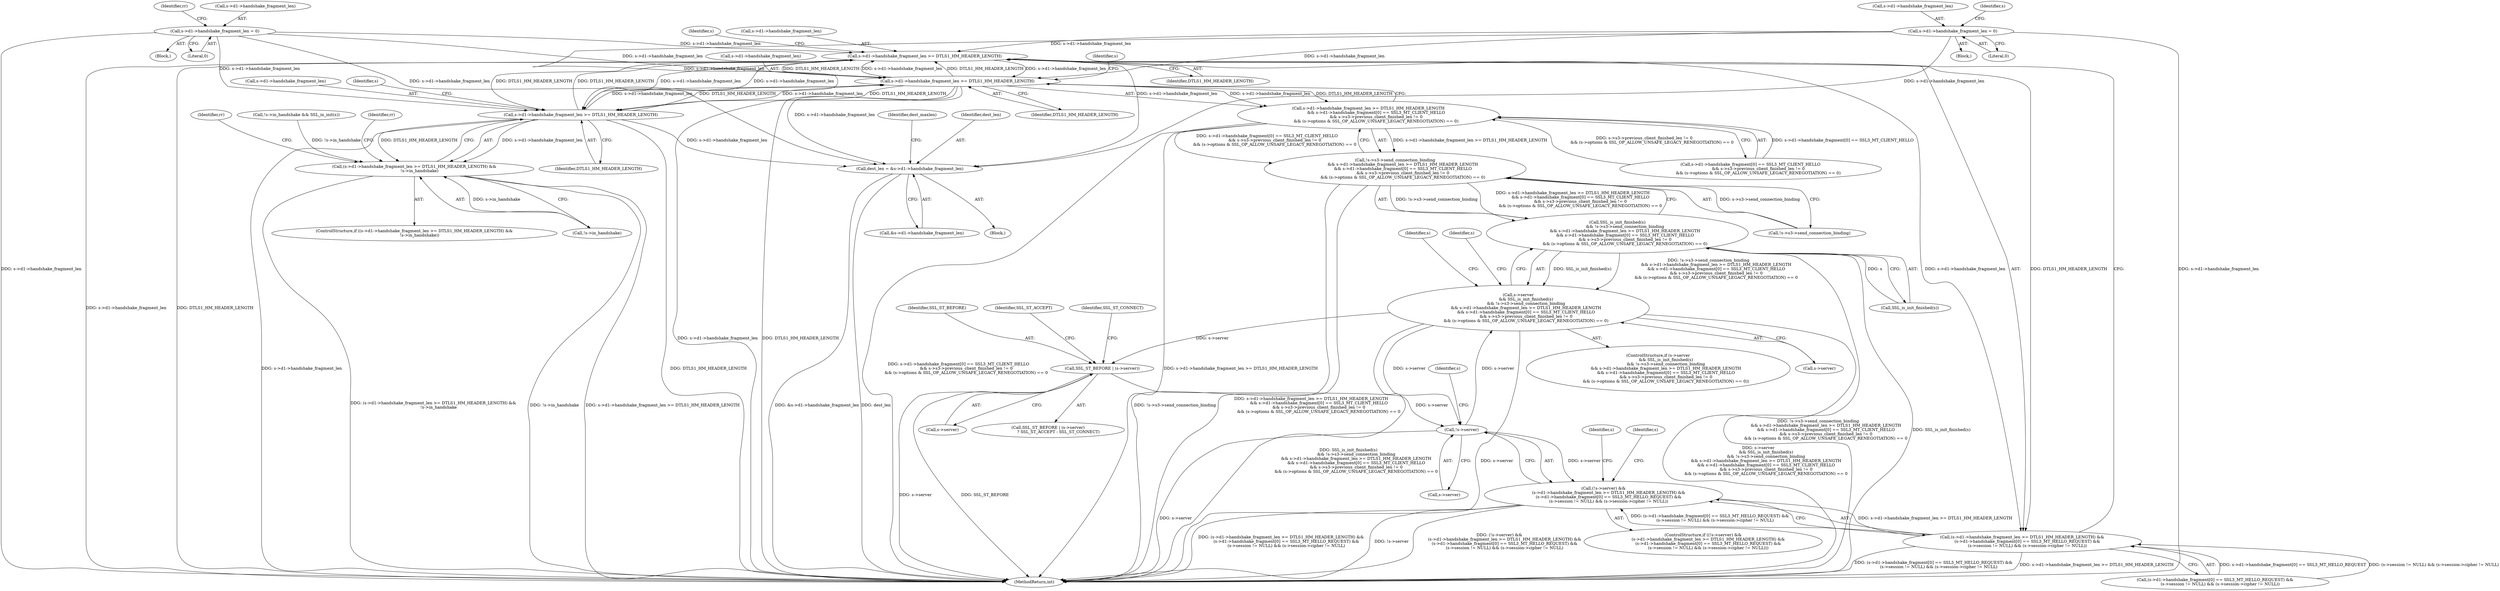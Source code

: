 digraph "0_openssl_e9bbefbf0f24c57645e7ad6a5a71ae649d18ac8e@pointer" {
"1000858" [label="(Call,s->d1->handshake_fragment_len >= DTLS1_HM_HEADER_LENGTH)"];
"1001065" [label="(Call,s->d1->handshake_fragment_len >= DTLS1_HM_HEADER_LENGTH)"];
"1001098" [label="(Call,s->d1->handshake_fragment_len = 0)"];
"1000858" [label="(Call,s->d1->handshake_fragment_len >= DTLS1_HM_HEADER_LENGTH)"];
"1000889" [label="(Call,s->d1->handshake_fragment_len = 0)"];
"1001546" [label="(Call,s->d1->handshake_fragment_len >= DTLS1_HM_HEADER_LENGTH)"];
"1000684" [label="(Call,dest_len = &s->d1->handshake_fragment_len)"];
"1000857" [label="(Call,(s->d1->handshake_fragment_len >= DTLS1_HM_HEADER_LENGTH) &&\n        (s->d1->handshake_fragment[0] == SSL3_MT_HELLO_REQUEST) &&\n        (s->session != NULL) && (s->session->cipher != NULL))"];
"1000852" [label="(Call,(!s->server) &&\n        (s->d1->handshake_fragment_len >= DTLS1_HM_HEADER_LENGTH) &&\n        (s->d1->handshake_fragment[0] == SSL3_MT_HELLO_REQUEST) &&\n        (s->session != NULL) && (s->session->cipher != NULL))"];
"1001545" [label="(Call,(s->d1->handshake_fragment_len >= DTLS1_HM_HEADER_LENGTH) &&\n        !s->in_handshake)"];
"1001064" [label="(Call,s->d1->handshake_fragment_len >= DTLS1_HM_HEADER_LENGTH\n            && s->d1->handshake_fragment[0] == SSL3_MT_CLIENT_HELLO\n            && s->s3->previous_client_finished_len != 0\n            && (s->options & SSL_OP_ALLOW_UNSAFE_LEGACY_RENEGOTIATION) == 0)"];
"1001057" [label="(Call,!s->s3->send_connection_binding\n            && s->d1->handshake_fragment_len >= DTLS1_HM_HEADER_LENGTH\n            && s->d1->handshake_fragment[0] == SSL3_MT_CLIENT_HELLO\n            && s->s3->previous_client_finished_len != 0\n            && (s->options & SSL_OP_ALLOW_UNSAFE_LEGACY_RENEGOTIATION) == 0)"];
"1001054" [label="(Call,SSL_is_init_finished(s)\n            && !s->s3->send_connection_binding\n            && s->d1->handshake_fragment_len >= DTLS1_HM_HEADER_LENGTH\n            && s->d1->handshake_fragment[0] == SSL3_MT_CLIENT_HELLO\n            && s->s3->previous_client_finished_len != 0\n            && (s->options & SSL_OP_ALLOW_UNSAFE_LEGACY_RENEGOTIATION) == 0)"];
"1001050" [label="(Call,s->server\n            && SSL_is_init_finished(s)\n            && !s->s3->send_connection_binding\n            && s->d1->handshake_fragment_len >= DTLS1_HM_HEADER_LENGTH\n            && s->d1->handshake_fragment[0] == SSL3_MT_CLIENT_HELLO\n            && s->s3->previous_client_finished_len != 0\n            && (s->options & SSL_OP_ALLOW_UNSAFE_LEGACY_RENEGOTIATION) == 0)"];
"1000853" [label="(Call,!s->server)"];
"1001628" [label="(Call,SSL_ST_BEFORE | (s->server))"];
"1000853" [label="(Call,!s->server)"];
"1000890" [label="(Call,s->d1->handshake_fragment_len)"];
"1000859" [label="(Call,s->d1->handshake_fragment_len)"];
"1001065" [label="(Call,s->d1->handshake_fragment_len >= DTLS1_HM_HEADER_LENGTH)"];
"1000888" [label="(Block,)"];
"1000685" [label="(Identifier,dest_len)"];
"1000864" [label="(Identifier,DTLS1_HM_HEADER_LENGTH)"];
"1000902" [label="(Identifier,s)"];
"1000858" [label="(Call,s->d1->handshake_fragment_len >= DTLS1_HM_HEADER_LENGTH)"];
"1001077" [label="(Identifier,s)"];
"1001052" [label="(Identifier,s)"];
"1001057" [label="(Call,!s->s3->send_connection_binding\n            && s->d1->handshake_fragment_len >= DTLS1_HM_HEADER_LENGTH\n            && s->d1->handshake_fragment[0] == SSL3_MT_CLIENT_HELLO\n            && s->s3->previous_client_finished_len != 0\n            && (s->options & SSL_OP_ALLOW_UNSAFE_LEGACY_RENEGOTIATION) == 0)"];
"1000854" [label="(Call,s->server)"];
"1001101" [label="(Identifier,s)"];
"1001071" [label="(Identifier,DTLS1_HM_HEADER_LENGTH)"];
"1001066" [label="(Call,s->d1->handshake_fragment_len)"];
"1001544" [label="(ControlStructure,if ((s->d1->handshake_fragment_len >= DTLS1_HM_HEADER_LENGTH) &&\n        !s->in_handshake))"];
"1001628" [label="(Call,SSL_ST_BEFORE | (s->server))"];
"1001819" [label="(MethodReturn,int)"];
"1000686" [label="(Call,&s->d1->handshake_fragment_len)"];
"1000668" [label="(Block,)"];
"1000800" [label="(Identifier,dest_maxlen)"];
"1000865" [label="(Call,(s->d1->handshake_fragment[0] == SSL3_MT_HELLO_REQUEST) &&\n        (s->session != NULL) && (s->session->cipher != NULL))"];
"1001630" [label="(Call,s->server)"];
"1001104" [label="(Literal,0)"];
"1001553" [label="(Call,!s->in_handshake)"];
"1000684" [label="(Call,dest_len = &s->d1->handshake_fragment_len)"];
"1001055" [label="(Call,SSL_is_init_finished(s))"];
"1001049" [label="(ControlStructure,if (s->server\n            && SSL_is_init_finished(s)\n            && !s->s3->send_connection_binding\n            && s->d1->handshake_fragment_len >= DTLS1_HM_HEADER_LENGTH\n            && s->d1->handshake_fragment[0] == SSL3_MT_CLIENT_HELLO\n            && s->s3->previous_client_finished_len != 0\n            && (s->options & SSL_OP_ALLOW_UNSAFE_LEGACY_RENEGOTIATION) == 0))"];
"1001050" [label="(Call,s->server\n            && SSL_is_init_finished(s)\n            && !s->s3->send_connection_binding\n            && s->d1->handshake_fragment_len >= DTLS1_HM_HEADER_LENGTH\n            && s->d1->handshake_fragment[0] == SSL3_MT_CLIENT_HELLO\n            && s->s3->previous_client_finished_len != 0\n            && (s->options & SSL_OP_ALLOW_UNSAFE_LEGACY_RENEGOTIATION) == 0)"];
"1001054" [label="(Call,SSL_is_init_finished(s)\n            && !s->s3->send_connection_binding\n            && s->d1->handshake_fragment_len >= DTLS1_HM_HEADER_LENGTH\n            && s->d1->handshake_fragment[0] == SSL3_MT_CLIENT_HELLO\n            && s->s3->previous_client_finished_len != 0\n            && (s->options & SSL_OP_ALLOW_UNSAFE_LEGACY_RENEGOTIATION) == 0)"];
"1000857" [label="(Call,(s->d1->handshake_fragment_len >= DTLS1_HM_HEADER_LENGTH) &&\n        (s->d1->handshake_fragment[0] == SSL3_MT_HELLO_REQUEST) &&\n        (s->session != NULL) && (s->session->cipher != NULL))"];
"1001629" [label="(Identifier,SSL_ST_BEFORE)"];
"1001705" [label="(Identifier,rr)"];
"1000895" [label="(Literal,0)"];
"1000852" [label="(Call,(!s->server) &&\n        (s->d1->handshake_fragment_len >= DTLS1_HM_HEADER_LENGTH) &&\n        (s->d1->handshake_fragment[0] == SSL3_MT_HELLO_REQUEST) &&\n        (s->session != NULL) && (s->session->cipher != NULL))"];
"1001051" [label="(Call,s->server)"];
"1001633" [label="(Identifier,SSL_ST_ACCEPT)"];
"1001119" [label="(Identifier,s)"];
"1001072" [label="(Call,s->d1->handshake_fragment[0] == SSL3_MT_CLIENT_HELLO\n            && s->s3->previous_client_finished_len != 0\n            && (s->options & SSL_OP_ALLOW_UNSAFE_LEGACY_RENEGOTIATION) == 0)"];
"1001097" [label="(Block,)"];
"1000889" [label="(Call,s->d1->handshake_fragment_len = 0)"];
"1001107" [label="(Identifier,rr)"];
"1001634" [label="(Identifier,SSL_ST_CONNECT)"];
"1001546" [label="(Call,s->d1->handshake_fragment_len >= DTLS1_HM_HEADER_LENGTH)"];
"1001058" [label="(Call,!s->s3->send_connection_binding)"];
"1001561" [label="(Identifier,rr)"];
"1001547" [label="(Call,s->d1->handshake_fragment_len)"];
"1000861" [label="(Identifier,s)"];
"1001064" [label="(Call,s->d1->handshake_fragment_len >= DTLS1_HM_HEADER_LENGTH\n            && s->d1->handshake_fragment[0] == SSL3_MT_CLIENT_HELLO\n            && s->s3->previous_client_finished_len != 0\n            && (s->options & SSL_OP_ALLOW_UNSAFE_LEGACY_RENEGOTIATION) == 0)"];
"1001099" [label="(Call,s->d1->handshake_fragment_len)"];
"1001552" [label="(Identifier,DTLS1_HM_HEADER_LENGTH)"];
"1000892" [label="(Identifier,s)"];
"1001098" [label="(Call,s->d1->handshake_fragment_len = 0)"];
"1000870" [label="(Identifier,s)"];
"1000229" [label="(Call,!s->in_handshake && SSL_in_init(s))"];
"1001555" [label="(Identifier,s)"];
"1001545" [label="(Call,(s->d1->handshake_fragment_len >= DTLS1_HM_HEADER_LENGTH) &&\n        !s->in_handshake)"];
"1001627" [label="(Call,SSL_ST_BEFORE | (s->server)\n                ? SSL_ST_ACCEPT : SSL_ST_CONNECT)"];
"1000851" [label="(ControlStructure,if ((!s->server) &&\n        (s->d1->handshake_fragment_len >= DTLS1_HM_HEADER_LENGTH) &&\n        (s->d1->handshake_fragment[0] == SSL3_MT_HELLO_REQUEST) &&\n        (s->session != NULL) && (s->session->cipher != NULL)))"];
"1000858" -> "1000857"  [label="AST: "];
"1000858" -> "1000864"  [label="CFG: "];
"1000859" -> "1000858"  [label="AST: "];
"1000864" -> "1000858"  [label="AST: "];
"1000870" -> "1000858"  [label="CFG: "];
"1000857" -> "1000858"  [label="CFG: "];
"1000858" -> "1001819"  [label="DDG: s->d1->handshake_fragment_len"];
"1000858" -> "1001819"  [label="DDG: DTLS1_HM_HEADER_LENGTH"];
"1000858" -> "1000684"  [label="DDG: s->d1->handshake_fragment_len"];
"1000858" -> "1000857"  [label="DDG: s->d1->handshake_fragment_len"];
"1000858" -> "1000857"  [label="DDG: DTLS1_HM_HEADER_LENGTH"];
"1001065" -> "1000858"  [label="DDG: s->d1->handshake_fragment_len"];
"1001065" -> "1000858"  [label="DDG: DTLS1_HM_HEADER_LENGTH"];
"1001098" -> "1000858"  [label="DDG: s->d1->handshake_fragment_len"];
"1000889" -> "1000858"  [label="DDG: s->d1->handshake_fragment_len"];
"1001546" -> "1000858"  [label="DDG: s->d1->handshake_fragment_len"];
"1001546" -> "1000858"  [label="DDG: DTLS1_HM_HEADER_LENGTH"];
"1000858" -> "1001065"  [label="DDG: s->d1->handshake_fragment_len"];
"1000858" -> "1001065"  [label="DDG: DTLS1_HM_HEADER_LENGTH"];
"1000858" -> "1001546"  [label="DDG: s->d1->handshake_fragment_len"];
"1000858" -> "1001546"  [label="DDG: DTLS1_HM_HEADER_LENGTH"];
"1001065" -> "1001064"  [label="AST: "];
"1001065" -> "1001071"  [label="CFG: "];
"1001066" -> "1001065"  [label="AST: "];
"1001071" -> "1001065"  [label="AST: "];
"1001077" -> "1001065"  [label="CFG: "];
"1001064" -> "1001065"  [label="CFG: "];
"1001065" -> "1001819"  [label="DDG: s->d1->handshake_fragment_len"];
"1001065" -> "1001819"  [label="DDG: DTLS1_HM_HEADER_LENGTH"];
"1001065" -> "1000684"  [label="DDG: s->d1->handshake_fragment_len"];
"1001065" -> "1001064"  [label="DDG: s->d1->handshake_fragment_len"];
"1001065" -> "1001064"  [label="DDG: DTLS1_HM_HEADER_LENGTH"];
"1001098" -> "1001065"  [label="DDG: s->d1->handshake_fragment_len"];
"1000889" -> "1001065"  [label="DDG: s->d1->handshake_fragment_len"];
"1001546" -> "1001065"  [label="DDG: s->d1->handshake_fragment_len"];
"1001546" -> "1001065"  [label="DDG: DTLS1_HM_HEADER_LENGTH"];
"1001065" -> "1001546"  [label="DDG: s->d1->handshake_fragment_len"];
"1001065" -> "1001546"  [label="DDG: DTLS1_HM_HEADER_LENGTH"];
"1001098" -> "1001097"  [label="AST: "];
"1001098" -> "1001104"  [label="CFG: "];
"1001099" -> "1001098"  [label="AST: "];
"1001104" -> "1001098"  [label="AST: "];
"1001107" -> "1001098"  [label="CFG: "];
"1001098" -> "1001819"  [label="DDG: s->d1->handshake_fragment_len"];
"1001098" -> "1000684"  [label="DDG: s->d1->handshake_fragment_len"];
"1001098" -> "1001546"  [label="DDG: s->d1->handshake_fragment_len"];
"1000889" -> "1000888"  [label="AST: "];
"1000889" -> "1000895"  [label="CFG: "];
"1000890" -> "1000889"  [label="AST: "];
"1000895" -> "1000889"  [label="AST: "];
"1000902" -> "1000889"  [label="CFG: "];
"1000889" -> "1001819"  [label="DDG: s->d1->handshake_fragment_len"];
"1000889" -> "1000684"  [label="DDG: s->d1->handshake_fragment_len"];
"1000889" -> "1001546"  [label="DDG: s->d1->handshake_fragment_len"];
"1001546" -> "1001545"  [label="AST: "];
"1001546" -> "1001552"  [label="CFG: "];
"1001547" -> "1001546"  [label="AST: "];
"1001552" -> "1001546"  [label="AST: "];
"1001555" -> "1001546"  [label="CFG: "];
"1001545" -> "1001546"  [label="CFG: "];
"1001546" -> "1001819"  [label="DDG: s->d1->handshake_fragment_len"];
"1001546" -> "1001819"  [label="DDG: DTLS1_HM_HEADER_LENGTH"];
"1001546" -> "1000684"  [label="DDG: s->d1->handshake_fragment_len"];
"1001546" -> "1001545"  [label="DDG: s->d1->handshake_fragment_len"];
"1001546" -> "1001545"  [label="DDG: DTLS1_HM_HEADER_LENGTH"];
"1000684" -> "1000668"  [label="AST: "];
"1000684" -> "1000686"  [label="CFG: "];
"1000685" -> "1000684"  [label="AST: "];
"1000686" -> "1000684"  [label="AST: "];
"1000800" -> "1000684"  [label="CFG: "];
"1000684" -> "1001819"  [label="DDG: dest_len"];
"1000684" -> "1001819"  [label="DDG: &s->d1->handshake_fragment_len"];
"1000857" -> "1000852"  [label="AST: "];
"1000857" -> "1000865"  [label="CFG: "];
"1000865" -> "1000857"  [label="AST: "];
"1000852" -> "1000857"  [label="CFG: "];
"1000857" -> "1001819"  [label="DDG: s->d1->handshake_fragment_len >= DTLS1_HM_HEADER_LENGTH"];
"1000857" -> "1001819"  [label="DDG: (s->d1->handshake_fragment[0] == SSL3_MT_HELLO_REQUEST) &&\n        (s->session != NULL) && (s->session->cipher != NULL)"];
"1000857" -> "1000852"  [label="DDG: s->d1->handshake_fragment_len >= DTLS1_HM_HEADER_LENGTH"];
"1000857" -> "1000852"  [label="DDG: (s->d1->handshake_fragment[0] == SSL3_MT_HELLO_REQUEST) &&\n        (s->session != NULL) && (s->session->cipher != NULL)"];
"1000865" -> "1000857"  [label="DDG: s->d1->handshake_fragment[0] == SSL3_MT_HELLO_REQUEST"];
"1000865" -> "1000857"  [label="DDG: (s->session != NULL) && (s->session->cipher != NULL)"];
"1000852" -> "1000851"  [label="AST: "];
"1000852" -> "1000853"  [label="CFG: "];
"1000853" -> "1000852"  [label="AST: "];
"1000892" -> "1000852"  [label="CFG: "];
"1001052" -> "1000852"  [label="CFG: "];
"1000852" -> "1001819"  [label="DDG: (s->d1->handshake_fragment_len >= DTLS1_HM_HEADER_LENGTH) &&\n        (s->d1->handshake_fragment[0] == SSL3_MT_HELLO_REQUEST) &&\n        (s->session != NULL) && (s->session->cipher != NULL)"];
"1000852" -> "1001819"  [label="DDG: !s->server"];
"1000852" -> "1001819"  [label="DDG: (!s->server) &&\n        (s->d1->handshake_fragment_len >= DTLS1_HM_HEADER_LENGTH) &&\n        (s->d1->handshake_fragment[0] == SSL3_MT_HELLO_REQUEST) &&\n        (s->session != NULL) && (s->session->cipher != NULL)"];
"1000853" -> "1000852"  [label="DDG: s->server"];
"1001545" -> "1001544"  [label="AST: "];
"1001545" -> "1001553"  [label="CFG: "];
"1001553" -> "1001545"  [label="AST: "];
"1001561" -> "1001545"  [label="CFG: "];
"1001705" -> "1001545"  [label="CFG: "];
"1001545" -> "1001819"  [label="DDG: (s->d1->handshake_fragment_len >= DTLS1_HM_HEADER_LENGTH) &&\n        !s->in_handshake"];
"1001545" -> "1001819"  [label="DDG: !s->in_handshake"];
"1001545" -> "1001819"  [label="DDG: s->d1->handshake_fragment_len >= DTLS1_HM_HEADER_LENGTH"];
"1000229" -> "1001545"  [label="DDG: !s->in_handshake"];
"1001553" -> "1001545"  [label="DDG: s->in_handshake"];
"1001064" -> "1001057"  [label="AST: "];
"1001064" -> "1001072"  [label="CFG: "];
"1001072" -> "1001064"  [label="AST: "];
"1001057" -> "1001064"  [label="CFG: "];
"1001064" -> "1001819"  [label="DDG: s->d1->handshake_fragment[0] == SSL3_MT_CLIENT_HELLO\n            && s->s3->previous_client_finished_len != 0\n            && (s->options & SSL_OP_ALLOW_UNSAFE_LEGACY_RENEGOTIATION) == 0"];
"1001064" -> "1001819"  [label="DDG: s->d1->handshake_fragment_len >= DTLS1_HM_HEADER_LENGTH"];
"1001064" -> "1001057"  [label="DDG: s->d1->handshake_fragment_len >= DTLS1_HM_HEADER_LENGTH"];
"1001064" -> "1001057"  [label="DDG: s->d1->handshake_fragment[0] == SSL3_MT_CLIENT_HELLO\n            && s->s3->previous_client_finished_len != 0\n            && (s->options & SSL_OP_ALLOW_UNSAFE_LEGACY_RENEGOTIATION) == 0"];
"1001072" -> "1001064"  [label="DDG: s->d1->handshake_fragment[0] == SSL3_MT_CLIENT_HELLO"];
"1001072" -> "1001064"  [label="DDG: s->s3->previous_client_finished_len != 0\n            && (s->options & SSL_OP_ALLOW_UNSAFE_LEGACY_RENEGOTIATION) == 0"];
"1001057" -> "1001054"  [label="AST: "];
"1001057" -> "1001058"  [label="CFG: "];
"1001058" -> "1001057"  [label="AST: "];
"1001054" -> "1001057"  [label="CFG: "];
"1001057" -> "1001819"  [label="DDG: !s->s3->send_connection_binding"];
"1001057" -> "1001819"  [label="DDG: s->d1->handshake_fragment_len >= DTLS1_HM_HEADER_LENGTH\n            && s->d1->handshake_fragment[0] == SSL3_MT_CLIENT_HELLO\n            && s->s3->previous_client_finished_len != 0\n            && (s->options & SSL_OP_ALLOW_UNSAFE_LEGACY_RENEGOTIATION) == 0"];
"1001057" -> "1001054"  [label="DDG: !s->s3->send_connection_binding"];
"1001057" -> "1001054"  [label="DDG: s->d1->handshake_fragment_len >= DTLS1_HM_HEADER_LENGTH\n            && s->d1->handshake_fragment[0] == SSL3_MT_CLIENT_HELLO\n            && s->s3->previous_client_finished_len != 0\n            && (s->options & SSL_OP_ALLOW_UNSAFE_LEGACY_RENEGOTIATION) == 0"];
"1001058" -> "1001057"  [label="DDG: s->s3->send_connection_binding"];
"1001054" -> "1001050"  [label="AST: "];
"1001054" -> "1001055"  [label="CFG: "];
"1001055" -> "1001054"  [label="AST: "];
"1001050" -> "1001054"  [label="CFG: "];
"1001054" -> "1001819"  [label="DDG: SSL_is_init_finished(s)"];
"1001054" -> "1001819"  [label="DDG: !s->s3->send_connection_binding\n            && s->d1->handshake_fragment_len >= DTLS1_HM_HEADER_LENGTH\n            && s->d1->handshake_fragment[0] == SSL3_MT_CLIENT_HELLO\n            && s->s3->previous_client_finished_len != 0\n            && (s->options & SSL_OP_ALLOW_UNSAFE_LEGACY_RENEGOTIATION) == 0"];
"1001054" -> "1001050"  [label="DDG: SSL_is_init_finished(s)"];
"1001054" -> "1001050"  [label="DDG: !s->s3->send_connection_binding\n            && s->d1->handshake_fragment_len >= DTLS1_HM_HEADER_LENGTH\n            && s->d1->handshake_fragment[0] == SSL3_MT_CLIENT_HELLO\n            && s->s3->previous_client_finished_len != 0\n            && (s->options & SSL_OP_ALLOW_UNSAFE_LEGACY_RENEGOTIATION) == 0"];
"1001055" -> "1001054"  [label="DDG: s"];
"1001050" -> "1001049"  [label="AST: "];
"1001050" -> "1001051"  [label="CFG: "];
"1001051" -> "1001050"  [label="AST: "];
"1001101" -> "1001050"  [label="CFG: "];
"1001119" -> "1001050"  [label="CFG: "];
"1001050" -> "1001819"  [label="DDG: s->server"];
"1001050" -> "1001819"  [label="DDG: s->server\n            && SSL_is_init_finished(s)\n            && !s->s3->send_connection_binding\n            && s->d1->handshake_fragment_len >= DTLS1_HM_HEADER_LENGTH\n            && s->d1->handshake_fragment[0] == SSL3_MT_CLIENT_HELLO\n            && s->s3->previous_client_finished_len != 0\n            && (s->options & SSL_OP_ALLOW_UNSAFE_LEGACY_RENEGOTIATION) == 0"];
"1001050" -> "1001819"  [label="DDG: SSL_is_init_finished(s)\n            && !s->s3->send_connection_binding\n            && s->d1->handshake_fragment_len >= DTLS1_HM_HEADER_LENGTH\n            && s->d1->handshake_fragment[0] == SSL3_MT_CLIENT_HELLO\n            && s->s3->previous_client_finished_len != 0\n            && (s->options & SSL_OP_ALLOW_UNSAFE_LEGACY_RENEGOTIATION) == 0"];
"1001050" -> "1000853"  [label="DDG: s->server"];
"1000853" -> "1001050"  [label="DDG: s->server"];
"1001050" -> "1001628"  [label="DDG: s->server"];
"1000853" -> "1000854"  [label="CFG: "];
"1000854" -> "1000853"  [label="AST: "];
"1000861" -> "1000853"  [label="CFG: "];
"1000853" -> "1001819"  [label="DDG: s->server"];
"1001628" -> "1000853"  [label="DDG: s->server"];
"1001628" -> "1001627"  [label="AST: "];
"1001628" -> "1001630"  [label="CFG: "];
"1001629" -> "1001628"  [label="AST: "];
"1001630" -> "1001628"  [label="AST: "];
"1001633" -> "1001628"  [label="CFG: "];
"1001634" -> "1001628"  [label="CFG: "];
"1001628" -> "1001819"  [label="DDG: SSL_ST_BEFORE"];
"1001628" -> "1001819"  [label="DDG: s->server"];
}
